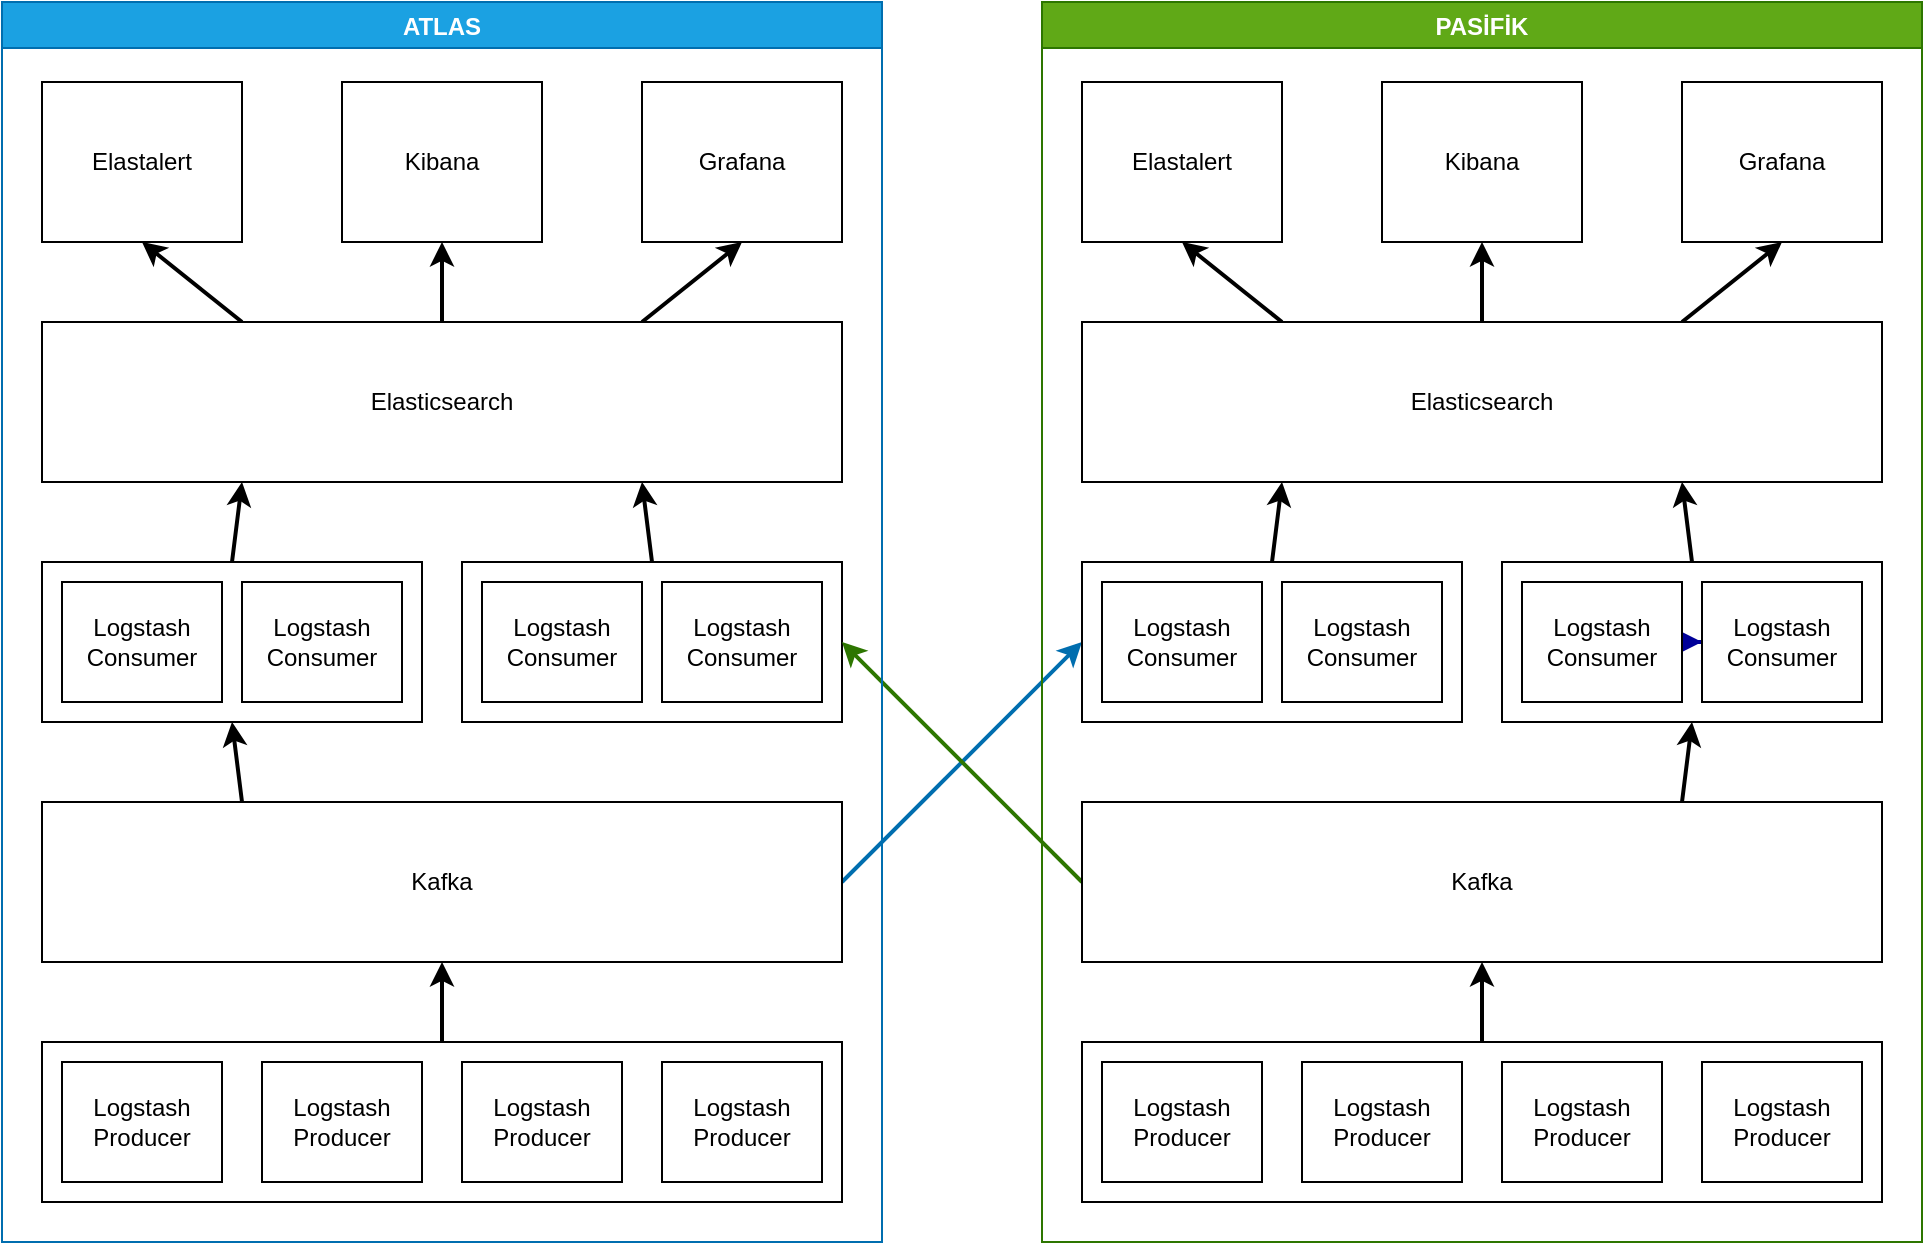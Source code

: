 <mxfile version="20.8.2" type="github">
  <diagram id="R2lEEEUBdFMjLlhIrx00" name="Page-1">
    <mxGraphModel dx="1035" dy="764" grid="1" gridSize="10" guides="1" tooltips="1" connect="1" arrows="1" fold="1" page="1" pageScale="1" pageWidth="900" pageHeight="1600" math="0" shadow="0" extFonts="Permanent Marker^https://fonts.googleapis.com/css?family=Permanent+Marker">
      <root>
        <mxCell id="0" />
        <mxCell id="1" parent="0" />
        <mxCell id="RonEQ5KJtSZ7qbEHE6h3-12" style="edgeStyle=none;rounded=0;orthogonalLoop=1;jettySize=auto;html=1;exitX=0.25;exitY=0;exitDx=0;exitDy=0;entryX=0.5;entryY=1;entryDx=0;entryDy=0;endSize=6;strokeOpacity=100;jumpSize=6;strokeWidth=2;" edge="1" parent="1" source="RonEQ5KJtSZ7qbEHE6h3-14" target="RonEQ5KJtSZ7qbEHE6h3-16">
          <mxGeometry relative="1" as="geometry" />
        </mxCell>
        <mxCell id="RonEQ5KJtSZ7qbEHE6h3-13" style="rounded=0;orthogonalLoop=1;jettySize=auto;html=1;exitX=1;exitY=0.5;exitDx=0;exitDy=0;entryX=0;entryY=0.5;entryDx=0;entryDy=0;elbow=vertical;endSize=6;strokeOpacity=100;jumpSize=6;strokeWidth=2;fillColor=#1ba1e2;strokeColor=#006EAF;" edge="1" parent="1" source="RonEQ5KJtSZ7qbEHE6h3-14" target="RonEQ5KJtSZ7qbEHE6h3-40">
          <mxGeometry relative="1" as="geometry" />
        </mxCell>
        <mxCell id="RonEQ5KJtSZ7qbEHE6h3-14" value="Kafka" style="rounded=0;whiteSpace=wrap;html=1;" vertex="1" parent="1">
          <mxGeometry x="40" y="560" width="400" height="80" as="geometry" />
        </mxCell>
        <mxCell id="RonEQ5KJtSZ7qbEHE6h3-15" style="edgeStyle=none;rounded=0;orthogonalLoop=1;jettySize=auto;html=1;exitX=0.5;exitY=0;exitDx=0;exitDy=0;entryX=0.25;entryY=1;entryDx=0;entryDy=0;endSize=6;strokeOpacity=100;jumpSize=6;strokeWidth=2;" edge="1" parent="1" source="RonEQ5KJtSZ7qbEHE6h3-16" target="RonEQ5KJtSZ7qbEHE6h3-32">
          <mxGeometry relative="1" as="geometry" />
        </mxCell>
        <mxCell id="RonEQ5KJtSZ7qbEHE6h3-16" value="" style="rounded=0;whiteSpace=wrap;html=1;" vertex="1" parent="1">
          <mxGeometry x="40" y="440" width="190" height="80" as="geometry" />
        </mxCell>
        <mxCell id="RonEQ5KJtSZ7qbEHE6h3-17" value="Logstash&lt;br&gt;Consumer" style="rounded=0;whiteSpace=wrap;html=1;" vertex="1" parent="1">
          <mxGeometry x="50" y="450" width="80" height="60" as="geometry" />
        </mxCell>
        <mxCell id="RonEQ5KJtSZ7qbEHE6h3-18" value="Logstash&lt;br&gt;Consumer" style="rounded=0;whiteSpace=wrap;html=1;" vertex="1" parent="1">
          <mxGeometry x="140" y="450" width="80" height="60" as="geometry" />
        </mxCell>
        <mxCell id="RonEQ5KJtSZ7qbEHE6h3-19" style="edgeStyle=none;rounded=0;orthogonalLoop=1;jettySize=auto;html=1;exitX=0.5;exitY=0;exitDx=0;exitDy=0;entryX=0.75;entryY=1;entryDx=0;entryDy=0;endSize=6;strokeOpacity=100;jumpSize=6;strokeWidth=2;" edge="1" parent="1" source="RonEQ5KJtSZ7qbEHE6h3-20" target="RonEQ5KJtSZ7qbEHE6h3-32">
          <mxGeometry relative="1" as="geometry" />
        </mxCell>
        <mxCell id="RonEQ5KJtSZ7qbEHE6h3-20" value="" style="rounded=0;whiteSpace=wrap;html=1;" vertex="1" parent="1">
          <mxGeometry x="250" y="440" width="190" height="80" as="geometry" />
        </mxCell>
        <mxCell id="RonEQ5KJtSZ7qbEHE6h3-21" value="Logstash&lt;br&gt;Consumer" style="rounded=0;whiteSpace=wrap;html=1;" vertex="1" parent="1">
          <mxGeometry x="260" y="450" width="80" height="60" as="geometry" />
        </mxCell>
        <mxCell id="RonEQ5KJtSZ7qbEHE6h3-22" value="Logstash&lt;br&gt;Consumer" style="rounded=0;whiteSpace=wrap;html=1;" vertex="1" parent="1">
          <mxGeometry x="350" y="450" width="80" height="60" as="geometry" />
        </mxCell>
        <mxCell id="RonEQ5KJtSZ7qbEHE6h3-23" style="edgeStyle=orthogonalEdgeStyle;rounded=0;orthogonalLoop=1;jettySize=auto;html=1;exitX=0.5;exitY=0;exitDx=0;exitDy=0;entryX=0.5;entryY=1;entryDx=0;entryDy=0;endSize=6;strokeOpacity=100;jumpSize=6;strokeWidth=2;" edge="1" parent="1" source="RonEQ5KJtSZ7qbEHE6h3-24" target="RonEQ5KJtSZ7qbEHE6h3-14">
          <mxGeometry relative="1" as="geometry" />
        </mxCell>
        <mxCell id="RonEQ5KJtSZ7qbEHE6h3-24" value="" style="rounded=0;whiteSpace=wrap;html=1;" vertex="1" parent="1">
          <mxGeometry x="40" y="680" width="400" height="80" as="geometry" />
        </mxCell>
        <mxCell id="RonEQ5KJtSZ7qbEHE6h3-25" value="Logstash Producer" style="rounded=0;whiteSpace=wrap;html=1;" vertex="1" parent="1">
          <mxGeometry x="50" y="690" width="80" height="60" as="geometry" />
        </mxCell>
        <mxCell id="RonEQ5KJtSZ7qbEHE6h3-26" value="Logstash Producer" style="rounded=0;whiteSpace=wrap;html=1;" vertex="1" parent="1">
          <mxGeometry x="150" y="690" width="80" height="60" as="geometry" />
        </mxCell>
        <mxCell id="RonEQ5KJtSZ7qbEHE6h3-27" value="Logstash Producer" style="rounded=0;whiteSpace=wrap;html=1;" vertex="1" parent="1">
          <mxGeometry x="250" y="690" width="80" height="60" as="geometry" />
        </mxCell>
        <mxCell id="RonEQ5KJtSZ7qbEHE6h3-28" value="Logstash Producer" style="rounded=0;whiteSpace=wrap;html=1;" vertex="1" parent="1">
          <mxGeometry x="350" y="690" width="80" height="60" as="geometry" />
        </mxCell>
        <mxCell id="RonEQ5KJtSZ7qbEHE6h3-29" style="edgeStyle=none;rounded=0;orthogonalLoop=1;jettySize=auto;html=1;exitX=0.25;exitY=0;exitDx=0;exitDy=0;entryX=0.5;entryY=1;entryDx=0;entryDy=0;endSize=6;strokeOpacity=100;jumpSize=6;strokeWidth=2;" edge="1" parent="1" source="RonEQ5KJtSZ7qbEHE6h3-32" target="RonEQ5KJtSZ7qbEHE6h3-33">
          <mxGeometry relative="1" as="geometry" />
        </mxCell>
        <mxCell id="RonEQ5KJtSZ7qbEHE6h3-30" style="edgeStyle=none;rounded=0;orthogonalLoop=1;jettySize=auto;html=1;exitX=0.5;exitY=0;exitDx=0;exitDy=0;entryX=0.5;entryY=1;entryDx=0;entryDy=0;endSize=6;strokeOpacity=100;jumpSize=6;strokeWidth=2;" edge="1" parent="1" source="RonEQ5KJtSZ7qbEHE6h3-32" target="RonEQ5KJtSZ7qbEHE6h3-34">
          <mxGeometry relative="1" as="geometry" />
        </mxCell>
        <mxCell id="RonEQ5KJtSZ7qbEHE6h3-31" style="edgeStyle=none;rounded=0;orthogonalLoop=1;jettySize=auto;html=1;exitX=0.75;exitY=0;exitDx=0;exitDy=0;entryX=0.5;entryY=1;entryDx=0;entryDy=0;endSize=6;strokeOpacity=100;jumpSize=6;strokeWidth=2;" edge="1" parent="1" source="RonEQ5KJtSZ7qbEHE6h3-32" target="RonEQ5KJtSZ7qbEHE6h3-35">
          <mxGeometry relative="1" as="geometry" />
        </mxCell>
        <mxCell id="RonEQ5KJtSZ7qbEHE6h3-32" value="Elasticsearch" style="rounded=0;whiteSpace=wrap;html=1;" vertex="1" parent="1">
          <mxGeometry x="40" y="320" width="400" height="80" as="geometry" />
        </mxCell>
        <mxCell id="RonEQ5KJtSZ7qbEHE6h3-33" value="Elastalert" style="rounded=0;whiteSpace=wrap;html=1;" vertex="1" parent="1">
          <mxGeometry x="40" y="200" width="100" height="80" as="geometry" />
        </mxCell>
        <mxCell id="RonEQ5KJtSZ7qbEHE6h3-34" value="Kibana" style="rounded=0;whiteSpace=wrap;html=1;" vertex="1" parent="1">
          <mxGeometry x="190" y="200" width="100" height="80" as="geometry" />
        </mxCell>
        <mxCell id="RonEQ5KJtSZ7qbEHE6h3-35" value="Grafana" style="rounded=0;whiteSpace=wrap;html=1;" vertex="1" parent="1">
          <mxGeometry x="340" y="200" width="100" height="80" as="geometry" />
        </mxCell>
        <mxCell id="RonEQ5KJtSZ7qbEHE6h3-36" style="edgeStyle=none;rounded=0;orthogonalLoop=1;jettySize=auto;html=1;exitX=0.75;exitY=0;exitDx=0;exitDy=0;entryX=0.5;entryY=1;entryDx=0;entryDy=0;endSize=6;strokeOpacity=100;jumpSize=6;strokeWidth=2;" edge="1" parent="1" source="RonEQ5KJtSZ7qbEHE6h3-38" target="RonEQ5KJtSZ7qbEHE6h3-44">
          <mxGeometry relative="1" as="geometry" />
        </mxCell>
        <mxCell id="RonEQ5KJtSZ7qbEHE6h3-37" style="rounded=0;orthogonalLoop=1;jettySize=auto;html=1;exitX=0;exitY=0.5;exitDx=0;exitDy=0;entryX=1;entryY=0.5;entryDx=0;entryDy=0;elbow=vertical;endSize=6;strokeOpacity=100;jumpSize=6;strokeWidth=2;fillColor=#60a917;strokeColor=#2D7600;" edge="1" parent="1" source="RonEQ5KJtSZ7qbEHE6h3-38" target="RonEQ5KJtSZ7qbEHE6h3-20">
          <mxGeometry relative="1" as="geometry" />
        </mxCell>
        <mxCell id="RonEQ5KJtSZ7qbEHE6h3-38" value="Kafka" style="rounded=0;whiteSpace=wrap;html=1;" vertex="1" parent="1">
          <mxGeometry x="560" y="560" width="400" height="80" as="geometry" />
        </mxCell>
        <mxCell id="RonEQ5KJtSZ7qbEHE6h3-39" style="edgeStyle=none;rounded=0;orthogonalLoop=1;jettySize=auto;html=1;exitX=0.5;exitY=0;exitDx=0;exitDy=0;entryX=0.25;entryY=1;entryDx=0;entryDy=0;endSize=6;strokeOpacity=100;jumpSize=6;strokeWidth=2;" edge="1" parent="1" source="RonEQ5KJtSZ7qbEHE6h3-40" target="RonEQ5KJtSZ7qbEHE6h3-56">
          <mxGeometry relative="1" as="geometry" />
        </mxCell>
        <mxCell id="RonEQ5KJtSZ7qbEHE6h3-40" value="" style="rounded=0;whiteSpace=wrap;html=1;" vertex="1" parent="1">
          <mxGeometry x="560" y="440" width="190" height="80" as="geometry" />
        </mxCell>
        <mxCell id="RonEQ5KJtSZ7qbEHE6h3-41" value="Logstash&lt;br&gt;Consumer" style="rounded=0;whiteSpace=wrap;html=1;" vertex="1" parent="1">
          <mxGeometry x="570" y="450" width="80" height="60" as="geometry" />
        </mxCell>
        <mxCell id="RonEQ5KJtSZ7qbEHE6h3-42" value="Logstash Consumer" style="rounded=0;whiteSpace=wrap;html=1;" vertex="1" parent="1">
          <mxGeometry x="660" y="450" width="80" height="60" as="geometry" />
        </mxCell>
        <mxCell id="RonEQ5KJtSZ7qbEHE6h3-43" style="edgeStyle=none;rounded=0;orthogonalLoop=1;jettySize=auto;html=1;exitX=0.5;exitY=0;exitDx=0;exitDy=0;entryX=0.75;entryY=1;entryDx=0;entryDy=0;endSize=6;strokeOpacity=100;jumpSize=6;strokeWidth=2;" edge="1" parent="1" source="RonEQ5KJtSZ7qbEHE6h3-44" target="RonEQ5KJtSZ7qbEHE6h3-56">
          <mxGeometry relative="1" as="geometry" />
        </mxCell>
        <mxCell id="RonEQ5KJtSZ7qbEHE6h3-44" value="" style="rounded=0;whiteSpace=wrap;html=1;" vertex="1" parent="1">
          <mxGeometry x="770" y="440" width="190" height="80" as="geometry" />
        </mxCell>
        <mxCell id="RonEQ5KJtSZ7qbEHE6h3-62" value="" style="edgeStyle=orthogonalEdgeStyle;rounded=0;orthogonalLoop=1;jettySize=auto;html=1;strokeColor=#000099;strokeWidth=2;" edge="1" parent="1" source="RonEQ5KJtSZ7qbEHE6h3-45" target="RonEQ5KJtSZ7qbEHE6h3-46">
          <mxGeometry relative="1" as="geometry" />
        </mxCell>
        <mxCell id="RonEQ5KJtSZ7qbEHE6h3-45" value="Logstash Consumer" style="rounded=0;whiteSpace=wrap;html=1;" vertex="1" parent="1">
          <mxGeometry x="780" y="450" width="80" height="60" as="geometry" />
        </mxCell>
        <mxCell id="RonEQ5KJtSZ7qbEHE6h3-46" value="Logstash&lt;br&gt;Consumer" style="rounded=0;whiteSpace=wrap;html=1;" vertex="1" parent="1">
          <mxGeometry x="870" y="450" width="80" height="60" as="geometry" />
        </mxCell>
        <mxCell id="RonEQ5KJtSZ7qbEHE6h3-47" style="edgeStyle=orthogonalEdgeStyle;rounded=0;orthogonalLoop=1;jettySize=auto;html=1;exitX=0.5;exitY=0;exitDx=0;exitDy=0;entryX=0.5;entryY=1;entryDx=0;entryDy=0;endSize=6;strokeOpacity=100;jumpSize=6;strokeWidth=2;" edge="1" parent="1" source="RonEQ5KJtSZ7qbEHE6h3-48" target="RonEQ5KJtSZ7qbEHE6h3-38">
          <mxGeometry relative="1" as="geometry" />
        </mxCell>
        <mxCell id="RonEQ5KJtSZ7qbEHE6h3-48" value="" style="rounded=0;whiteSpace=wrap;html=1;" vertex="1" parent="1">
          <mxGeometry x="560" y="680" width="400" height="80" as="geometry" />
        </mxCell>
        <mxCell id="RonEQ5KJtSZ7qbEHE6h3-49" value="Logstash Producer" style="rounded=0;whiteSpace=wrap;html=1;" vertex="1" parent="1">
          <mxGeometry x="570" y="690" width="80" height="60" as="geometry" />
        </mxCell>
        <mxCell id="RonEQ5KJtSZ7qbEHE6h3-50" value="Logstash Producer" style="rounded=0;whiteSpace=wrap;html=1;" vertex="1" parent="1">
          <mxGeometry x="670" y="690" width="80" height="60" as="geometry" />
        </mxCell>
        <mxCell id="RonEQ5KJtSZ7qbEHE6h3-51" value="Logstash Producer" style="rounded=0;whiteSpace=wrap;html=1;" vertex="1" parent="1">
          <mxGeometry x="770" y="690" width="80" height="60" as="geometry" />
        </mxCell>
        <mxCell id="RonEQ5KJtSZ7qbEHE6h3-52" value="Logstash Producer" style="rounded=0;whiteSpace=wrap;html=1;" vertex="1" parent="1">
          <mxGeometry x="870" y="690" width="80" height="60" as="geometry" />
        </mxCell>
        <mxCell id="RonEQ5KJtSZ7qbEHE6h3-53" style="edgeStyle=none;rounded=0;orthogonalLoop=1;jettySize=auto;html=1;exitX=0.25;exitY=0;exitDx=0;exitDy=0;entryX=0.5;entryY=1;entryDx=0;entryDy=0;endSize=6;strokeOpacity=100;jumpSize=6;strokeWidth=2;" edge="1" parent="1" source="RonEQ5KJtSZ7qbEHE6h3-56" target="RonEQ5KJtSZ7qbEHE6h3-57">
          <mxGeometry relative="1" as="geometry" />
        </mxCell>
        <mxCell id="RonEQ5KJtSZ7qbEHE6h3-54" style="edgeStyle=none;rounded=0;orthogonalLoop=1;jettySize=auto;html=1;exitX=0.5;exitY=0;exitDx=0;exitDy=0;entryX=0.5;entryY=1;entryDx=0;entryDy=0;endSize=6;strokeOpacity=100;jumpSize=6;strokeWidth=2;" edge="1" parent="1" source="RonEQ5KJtSZ7qbEHE6h3-56" target="RonEQ5KJtSZ7qbEHE6h3-58">
          <mxGeometry relative="1" as="geometry" />
        </mxCell>
        <mxCell id="RonEQ5KJtSZ7qbEHE6h3-55" style="edgeStyle=none;rounded=0;orthogonalLoop=1;jettySize=auto;html=1;exitX=0.75;exitY=0;exitDx=0;exitDy=0;entryX=0.5;entryY=1;entryDx=0;entryDy=0;endSize=6;strokeOpacity=100;jumpSize=6;strokeWidth=2;" edge="1" parent="1" source="RonEQ5KJtSZ7qbEHE6h3-56" target="RonEQ5KJtSZ7qbEHE6h3-59">
          <mxGeometry relative="1" as="geometry" />
        </mxCell>
        <mxCell id="RonEQ5KJtSZ7qbEHE6h3-56" value="Elasticsearch" style="rounded=0;whiteSpace=wrap;html=1;" vertex="1" parent="1">
          <mxGeometry x="560" y="320" width="400" height="80" as="geometry" />
        </mxCell>
        <mxCell id="RonEQ5KJtSZ7qbEHE6h3-57" value="Elastalert" style="rounded=0;whiteSpace=wrap;html=1;" vertex="1" parent="1">
          <mxGeometry x="560" y="200" width="100" height="80" as="geometry" />
        </mxCell>
        <mxCell id="RonEQ5KJtSZ7qbEHE6h3-58" value="Kibana" style="rounded=0;whiteSpace=wrap;html=1;" vertex="1" parent="1">
          <mxGeometry x="710" y="200" width="100" height="80" as="geometry" />
        </mxCell>
        <mxCell id="RonEQ5KJtSZ7qbEHE6h3-59" value="Grafana" style="rounded=0;whiteSpace=wrap;html=1;" vertex="1" parent="1">
          <mxGeometry x="860" y="200" width="100" height="80" as="geometry" />
        </mxCell>
        <mxCell id="RonEQ5KJtSZ7qbEHE6h3-60" value="ATLAS" style="swimlane;fillColor=#1ba1e2;fontColor=#ffffff;strokeColor=#006EAF;" vertex="1" parent="1">
          <mxGeometry x="20" y="160" width="440" height="620" as="geometry" />
        </mxCell>
        <mxCell id="RonEQ5KJtSZ7qbEHE6h3-61" value="PASİFİK" style="swimlane;fillColor=#60a917;fontColor=#ffffff;strokeColor=#2D7600;" vertex="1" parent="1">
          <mxGeometry x="540" y="160" width="440" height="620" as="geometry" />
        </mxCell>
      </root>
    </mxGraphModel>
  </diagram>
</mxfile>
